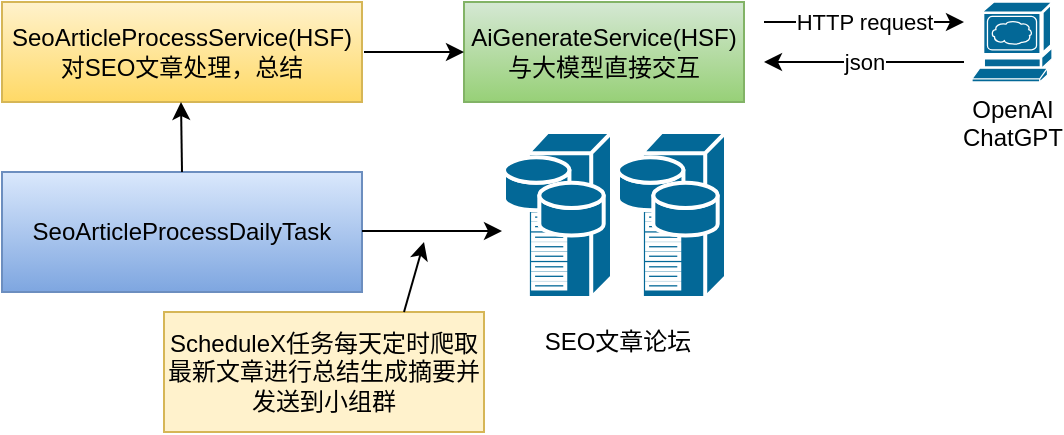 <mxfile version="21.6.8" type="github">
  <diagram name="第 1 页" id="3JGEkbxYB8eR9lTnZSir">
    <mxGraphModel dx="985" dy="553" grid="1" gridSize="10" guides="1" tooltips="1" connect="1" arrows="1" fold="1" page="1" pageScale="1" pageWidth="827" pageHeight="1169" math="0" shadow="0">
      <root>
        <mxCell id="0" />
        <mxCell id="1" parent="0" />
        <mxCell id="P6E9gaAujzoY7Z_B9MhC-1" value="AiGenerateService(HSF)&lt;br&gt;与大模型直接交互" style="rounded=0;whiteSpace=wrap;html=1;fillColor=#d5e8d4;gradientColor=#97d077;strokeColor=#82b366;" vertex="1" parent="1">
          <mxGeometry x="380" y="230" width="140" height="50" as="geometry" />
        </mxCell>
        <mxCell id="P6E9gaAujzoY7Z_B9MhC-2" value="SeoArticleProcessService(HSF)&lt;br&gt;对SEO文章处理，总结" style="rounded=0;whiteSpace=wrap;html=1;fillColor=#fff2cc;strokeColor=#d6b656;gradientColor=#ffd966;" vertex="1" parent="1">
          <mxGeometry x="149" y="230" width="180" height="50" as="geometry" />
        </mxCell>
        <mxCell id="P6E9gaAujzoY7Z_B9MhC-3" value="OpenAI&lt;br&gt;ChatGPT" style="shape=mxgraph.cisco.servers.www_server;sketch=0;html=1;pointerEvents=1;dashed=0;fillColor=#036897;strokeColor=#ffffff;strokeWidth=2;verticalLabelPosition=bottom;verticalAlign=top;align=center;outlineConnect=0;" vertex="1" parent="1">
          <mxGeometry x="634" y="230" width="40" height="40" as="geometry" />
        </mxCell>
        <mxCell id="P6E9gaAujzoY7Z_B9MhC-5" value="" style="endArrow=classic;html=1;rounded=0;" edge="1" parent="1">
          <mxGeometry relative="1" as="geometry">
            <mxPoint x="530" y="240" as="sourcePoint" />
            <mxPoint x="630" y="240" as="targetPoint" />
          </mxGeometry>
        </mxCell>
        <mxCell id="P6E9gaAujzoY7Z_B9MhC-6" value="HTTP request" style="edgeLabel;resizable=0;html=1;align=center;verticalAlign=middle;" connectable="0" vertex="1" parent="P6E9gaAujzoY7Z_B9MhC-5">
          <mxGeometry relative="1" as="geometry" />
        </mxCell>
        <mxCell id="P6E9gaAujzoY7Z_B9MhC-7" value="" style="endArrow=classic;html=1;rounded=0;" edge="1" parent="1">
          <mxGeometry relative="1" as="geometry">
            <mxPoint x="630" y="260" as="sourcePoint" />
            <mxPoint x="530" y="260" as="targetPoint" />
          </mxGeometry>
        </mxCell>
        <mxCell id="P6E9gaAujzoY7Z_B9MhC-8" value="json" style="edgeLabel;resizable=0;html=1;align=center;verticalAlign=middle;" connectable="0" vertex="1" parent="P6E9gaAujzoY7Z_B9MhC-7">
          <mxGeometry relative="1" as="geometry" />
        </mxCell>
        <mxCell id="P6E9gaAujzoY7Z_B9MhC-11" value="" style="endArrow=classic;html=1;rounded=0;entryX=0;entryY=0.5;entryDx=0;entryDy=0;" edge="1" parent="1" target="P6E9gaAujzoY7Z_B9MhC-1">
          <mxGeometry width="50" height="50" relative="1" as="geometry">
            <mxPoint x="330" y="255" as="sourcePoint" />
            <mxPoint x="370" y="254.5" as="targetPoint" />
          </mxGeometry>
        </mxCell>
        <mxCell id="P6E9gaAujzoY7Z_B9MhC-12" value="" style="shape=mxgraph.cisco.servers.storage_server;sketch=0;html=1;pointerEvents=1;dashed=0;fillColor=#036897;strokeColor=#ffffff;strokeWidth=2;verticalLabelPosition=bottom;verticalAlign=top;align=center;outlineConnect=0;" vertex="1" parent="1">
          <mxGeometry x="400" y="295" width="54" height="83" as="geometry" />
        </mxCell>
        <mxCell id="P6E9gaAujzoY7Z_B9MhC-13" value="SeoArticleProcessDailyTask" style="rounded=0;whiteSpace=wrap;html=1;fillColor=#dae8fc;strokeColor=#6c8ebf;gradientColor=#7ea6e0;" vertex="1" parent="1">
          <mxGeometry x="149" y="315" width="180" height="60" as="geometry" />
        </mxCell>
        <mxCell id="P6E9gaAujzoY7Z_B9MhC-14" value="" style="endArrow=classic;html=1;rounded=0;exitX=0.5;exitY=0;exitDx=0;exitDy=0;" edge="1" parent="1" source="P6E9gaAujzoY7Z_B9MhC-13">
          <mxGeometry width="50" height="50" relative="1" as="geometry">
            <mxPoint x="240" y="310" as="sourcePoint" />
            <mxPoint x="238.5" y="280" as="targetPoint" />
          </mxGeometry>
        </mxCell>
        <mxCell id="P6E9gaAujzoY7Z_B9MhC-15" value="" style="endArrow=classic;html=1;rounded=0;" edge="1" parent="1">
          <mxGeometry width="50" height="50" relative="1" as="geometry">
            <mxPoint x="329" y="344.5" as="sourcePoint" />
            <mxPoint x="399" y="344.5" as="targetPoint" />
          </mxGeometry>
        </mxCell>
        <mxCell id="P6E9gaAujzoY7Z_B9MhC-16" value="" style="shape=mxgraph.cisco.servers.storage_server;sketch=0;html=1;pointerEvents=1;dashed=0;fillColor=#036897;strokeColor=#ffffff;strokeWidth=2;verticalLabelPosition=bottom;verticalAlign=top;align=center;outlineConnect=0;" vertex="1" parent="1">
          <mxGeometry x="457" y="295" width="54" height="83" as="geometry" />
        </mxCell>
        <mxCell id="P6E9gaAujzoY7Z_B9MhC-17" value="SEO文章论坛" style="text;html=1;strokeColor=none;fillColor=none;align=center;verticalAlign=middle;whiteSpace=wrap;rounded=0;" vertex="1" parent="1">
          <mxGeometry x="417" y="385" width="80" height="30" as="geometry" />
        </mxCell>
        <mxCell id="P6E9gaAujzoY7Z_B9MhC-19" value="ScheduleX任务每天定时爬取最新文章进行总结生成摘要并发送到小组群" style="rounded=0;whiteSpace=wrap;html=1;fillColor=#fff2cc;strokeColor=#d6b656;" vertex="1" parent="1">
          <mxGeometry x="230" y="385" width="160" height="60" as="geometry" />
        </mxCell>
        <mxCell id="P6E9gaAujzoY7Z_B9MhC-20" value="" style="endArrow=classic;html=1;rounded=0;exitX=0.75;exitY=0;exitDx=0;exitDy=0;" edge="1" parent="1" source="P6E9gaAujzoY7Z_B9MhC-19">
          <mxGeometry width="50" height="50" relative="1" as="geometry">
            <mxPoint x="340" y="380" as="sourcePoint" />
            <mxPoint x="360" y="350" as="targetPoint" />
          </mxGeometry>
        </mxCell>
      </root>
    </mxGraphModel>
  </diagram>
</mxfile>
